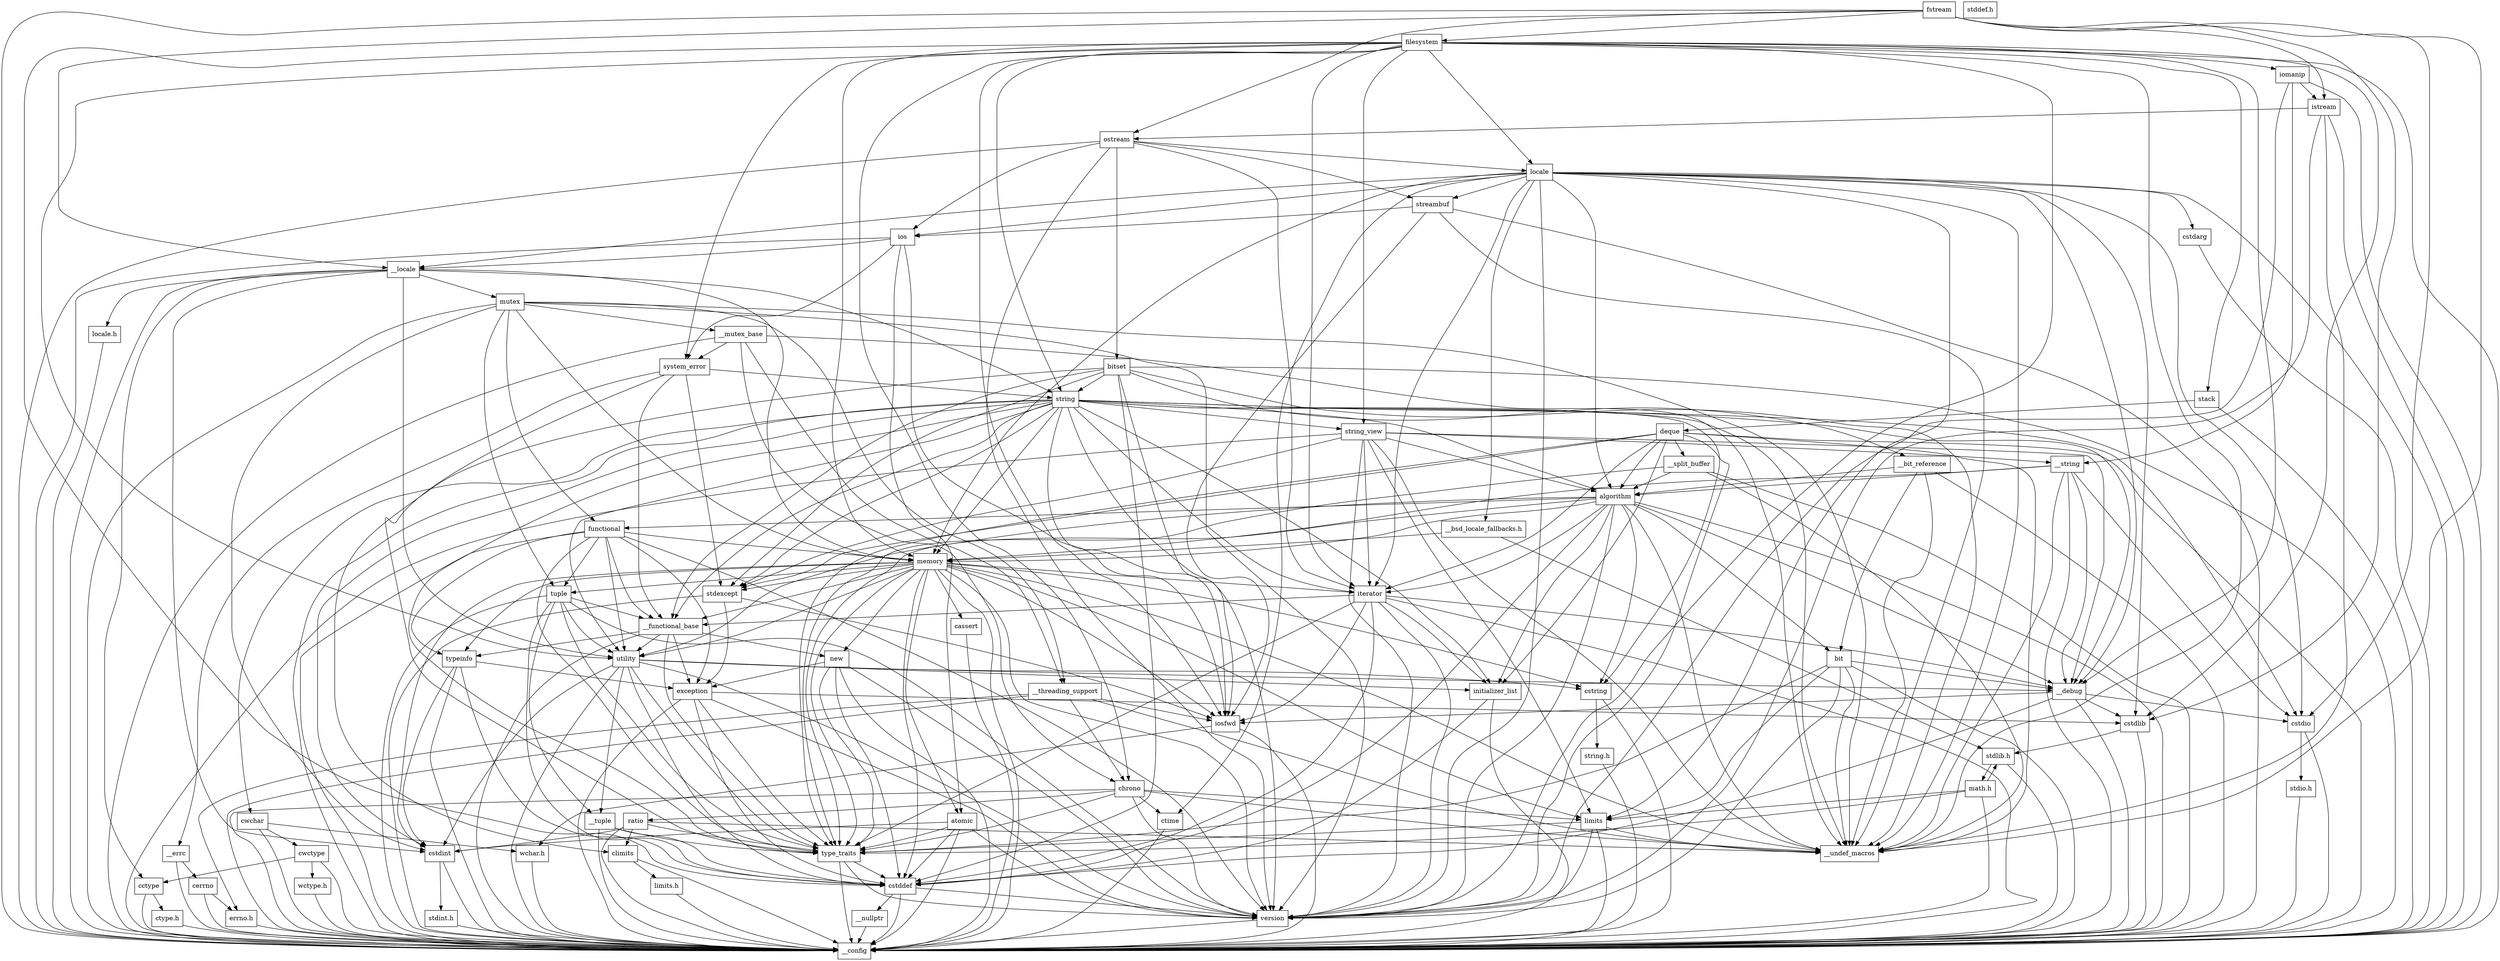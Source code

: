 digraph "dependencies" {
  header_1 [ shape="box", label="fstream"];
  header_2 [ shape="box", label="__config"];
  header_11 [ shape="box", label="ostream"];
  header_12 [ shape="box", label="ios"];
  header_13 [ shape="box", label="iosfwd"];
  header_14 [ shape="box", label="wchar.h"];
  header_19 [ shape="box", label="stddef.h"];
  header_30 [ shape="box", label="__locale"];
  header_31 [ shape="box", label="string"];
  header_32 [ shape="box", label="string_view"];
  header_33 [ shape="box", label="__string"];
  header_34 [ shape="box", label="algorithm"];
  header_35 [ shape="box", label="initializer_list"];
  header_36 [ shape="box", label="cstddef"];
  header_37 [ shape="box", label="version"];
  header_39 [ shape="box", label="__nullptr"];
  header_40 [ shape="box", label="type_traits"];
  header_41 [ shape="box", label="cstring"];
  header_42 [ shape="box", label="string.h"];
  header_45 [ shape="box", label="utility"];
  header_46 [ shape="box", label="__tuple"];
  header_47 [ shape="box", label="cstdint"];
  header_48 [ shape="box", label="stdint.h"];
  header_55 [ shape="box", label="__debug"];
  header_56 [ shape="box", label="cstdlib"];
  header_57 [ shape="box", label="stdlib.h"];
  header_82 [ shape="box", label="math.h"];
  header_94 [ shape="box", label="limits"];
  header_95 [ shape="box", label="__undef_macros"];
  header_96 [ shape="box", label="cstdio"];
  header_97 [ shape="box", label="stdio.h"];
  header_106 [ shape="box", label="memory"];
  header_107 [ shape="box", label="typeinfo"];
  header_108 [ shape="box", label="exception"];
  header_109 [ shape="box", label="new"];
  header_110 [ shape="box", label="iterator"];
  header_111 [ shape="box", label="__functional_base"];
  header_112 [ shape="box", label="tuple"];
  header_113 [ shape="box", label="stdexcept"];
  header_114 [ shape="box", label="cassert"];
  header_116 [ shape="box", label="atomic"];
  header_117 [ shape="box", label="functional"];
  header_118 [ shape="box", label="bit"];
  header_119 [ shape="box", label="cwchar"];
  header_120 [ shape="box", label="cwctype"];
  header_121 [ shape="box", label="cctype"];
  header_122 [ shape="box", label="ctype.h"];
  header_124 [ shape="box", label="wctype.h"];
  header_127 [ shape="box", label="mutex"];
  header_128 [ shape="box", label="__mutex_base"];
  header_129 [ shape="box", label="chrono"];
  header_130 [ shape="box", label="ctime"];
  header_136 [ shape="box", label="ratio"];
  header_137 [ shape="box", label="climits"];
  header_138 [ shape="box", label="limits.h"];
  header_147 [ shape="box", label="system_error"];
  header_148 [ shape="box", label="__errc"];
  header_149 [ shape="box", label="cerrno"];
  header_150 [ shape="box", label="errno.h"];
  header_158 [ shape="box", label="__threading_support"];
  header_164 [ shape="box", label="locale.h"];
  header_167 [ shape="box", label="streambuf"];
  header_168 [ shape="box", label="locale"];
  header_169 [ shape="box", label="cstdarg"];
  header_171 [ shape="box", label="__bsd_locale_fallbacks.h"];
  header_172 [ shape="box", label="bitset"];
  header_173 [ shape="box", label="__bit_reference"];
  header_174 [ shape="box", label="istream"];
  header_175 [ shape="box", label="filesystem"];
  header_176 [ shape="box", label="stack"];
  header_177 [ shape="box", label="deque"];
  header_178 [ shape="box", label="__split_buffer"];
  header_179 [ shape="box", label="iomanip"];
  header_117 -> header_2;
  header_117 -> header_40;
  header_117 -> header_107;
  header_117 -> header_108;
  header_117 -> header_106;
  header_117 -> header_112;
  header_117 -> header_45;
  header_117 -> header_37;
  header_117 -> header_111;
  header_14 -> header_2;
  header_158 -> header_2;
  header_158 -> header_129;
  header_158 -> header_13;
  header_158 -> header_150;
  header_158 -> header_95;
  header_12 -> header_2;
  header_12 -> header_13;
  header_12 -> header_30;
  header_12 -> header_147;
  header_12 -> header_116;
  header_47 -> header_2;
  header_47 -> header_48;
  header_1 -> header_2;
  header_1 -> header_11;
  header_1 -> header_174;
  header_1 -> header_30;
  header_1 -> header_96;
  header_1 -> header_56;
  header_1 -> header_175;
  header_1 -> header_95;
  header_48 -> header_2;
  header_40 -> header_2;
  header_40 -> header_36;
  header_40 -> header_37;
  header_137 -> header_2;
  header_137 -> header_138;
  header_110 -> header_2;
  header_110 -> header_13;
  header_110 -> header_111;
  header_110 -> header_40;
  header_110 -> header_36;
  header_110 -> header_35;
  header_110 -> header_37;
  header_110 -> header_55;
  header_169 -> header_2;
  header_179 -> header_2;
  header_179 -> header_33;
  header_179 -> header_174;
  header_179 -> header_37;
  header_138 -> header_2;
  header_171 -> header_57;
  header_171 -> header_106;
  header_109 -> header_2;
  header_109 -> header_108;
  header_109 -> header_40;
  header_109 -> header_36;
  header_109 -> header_37;
  header_112 -> header_2;
  header_112 -> header_46;
  header_112 -> header_36;
  header_112 -> header_40;
  header_112 -> header_111;
  header_112 -> header_45;
  header_112 -> header_37;
  header_13 -> header_2;
  header_13 -> header_14;
  header_122 -> header_2;
  header_37 -> header_2;
  header_177 -> header_2;
  header_177 -> header_178;
  header_177 -> header_40;
  header_177 -> header_35;
  header_177 -> header_110;
  header_177 -> header_34;
  header_177 -> header_113;
  header_177 -> header_37;
  header_177 -> header_95;
  header_41 -> header_2;
  header_41 -> header_42;
  header_33 -> header_2;
  header_33 -> header_34;
  header_33 -> header_96;
  header_33 -> header_106;
  header_33 -> header_55;
  header_33 -> header_95;
  header_116 -> header_2;
  header_116 -> header_36;
  header_116 -> header_47;
  header_116 -> header_40;
  header_116 -> header_37;
  header_108 -> header_2;
  header_108 -> header_36;
  header_108 -> header_56;
  header_108 -> header_40;
  header_108 -> header_37;
  header_82 -> header_2;
  header_82 -> header_57;
  header_82 -> header_40;
  header_82 -> header_94;
  header_55 -> header_2;
  header_55 -> header_13;
  header_55 -> header_56;
  header_55 -> header_96;
  header_55 -> header_36;
  header_129 -> header_2;
  header_129 -> header_130;
  header_129 -> header_40;
  header_129 -> header_136;
  header_129 -> header_94;
  header_129 -> header_37;
  header_129 -> header_95;
  header_106 -> header_2;
  header_106 -> header_40;
  header_106 -> header_107;
  header_106 -> header_36;
  header_106 -> header_47;
  header_106 -> header_109;
  header_106 -> header_45;
  header_106 -> header_94;
  header_106 -> header_110;
  header_106 -> header_111;
  header_106 -> header_13;
  header_106 -> header_112;
  header_106 -> header_113;
  header_106 -> header_41;
  header_106 -> header_114;
  header_106 -> header_116;
  header_106 -> header_37;
  header_106 -> header_95;
  header_107 -> header_2;
  header_107 -> header_108;
  header_107 -> header_36;
  header_107 -> header_47;
  header_128 -> header_2;
  header_128 -> header_129;
  header_128 -> header_147;
  header_128 -> header_158;
  header_128 -> header_95;
  header_114 -> header_2;
  header_164 -> header_2;
  header_111 -> header_2;
  header_111 -> header_40;
  header_111 -> header_107;
  header_111 -> header_108;
  header_111 -> header_109;
  header_111 -> header_45;
  header_56 -> header_2;
  header_56 -> header_57;
  header_130 -> header_2;
  header_174 -> header_2;
  header_174 -> header_37;
  header_174 -> header_11;
  header_174 -> header_95;
  header_172 -> header_2;
  header_172 -> header_173;
  header_172 -> header_36;
  header_172 -> header_137;
  header_172 -> header_31;
  header_172 -> header_113;
  header_172 -> header_13;
  header_172 -> header_111;
  header_172 -> header_95;
  header_57 -> header_2;
  header_57 -> header_82;
  header_149 -> header_2;
  header_149 -> header_150;
  header_34 -> header_2;
  header_34 -> header_35;
  header_34 -> header_40;
  header_34 -> header_41;
  header_34 -> header_45;
  header_34 -> header_106;
  header_34 -> header_117;
  header_34 -> header_110;
  header_34 -> header_36;
  header_34 -> header_118;
  header_34 -> header_37;
  header_34 -> header_55;
  header_34 -> header_95;
  header_148 -> header_2;
  header_148 -> header_149;
  header_39 -> header_2;
  header_35 -> header_2;
  header_35 -> header_36;
  header_45 -> header_2;
  header_45 -> header_46;
  header_45 -> header_40;
  header_45 -> header_35;
  header_45 -> header_36;
  header_45 -> header_41;
  header_45 -> header_47;
  header_45 -> header_37;
  header_45 -> header_55;
  header_127 -> header_2;
  header_127 -> header_128;
  header_127 -> header_47;
  header_127 -> header_117;
  header_127 -> header_106;
  header_127 -> header_112;
  header_127 -> header_37;
  header_127 -> header_158;
  header_127 -> header_95;
  header_120 -> header_2;
  header_120 -> header_121;
  header_120 -> header_124;
  header_32 -> header_2;
  header_32 -> header_33;
  header_32 -> header_34;
  header_32 -> header_110;
  header_32 -> header_94;
  header_32 -> header_113;
  header_32 -> header_37;
  header_32 -> header_55;
  header_32 -> header_95;
  header_36 -> header_2;
  header_36 -> header_37;
  header_36 -> header_39;
  header_173 -> header_2;
  header_173 -> header_118;
  header_173 -> header_34;
  header_173 -> header_95;
  header_42 -> header_2;
  header_168 -> header_2;
  header_168 -> header_30;
  header_168 -> header_55;
  header_168 -> header_34;
  header_168 -> header_106;
  header_168 -> header_12;
  header_168 -> header_167;
  header_168 -> header_110;
  header_168 -> header_94;
  header_168 -> header_37;
  header_168 -> header_169;
  header_168 -> header_56;
  header_168 -> header_130;
  header_168 -> header_96;
  header_168 -> header_171;
  header_168 -> header_95;
  header_147 -> header_148;
  header_147 -> header_40;
  header_147 -> header_113;
  header_147 -> header_111;
  header_147 -> header_31;
  header_175 -> header_2;
  header_175 -> header_36;
  header_175 -> header_56;
  header_175 -> header_129;
  header_175 -> header_110;
  header_175 -> header_13;
  header_175 -> header_168;
  header_175 -> header_106;
  header_175 -> header_176;
  header_175 -> header_31;
  header_175 -> header_147;
  header_175 -> header_45;
  header_175 -> header_179;
  header_175 -> header_32;
  header_175 -> header_37;
  header_175 -> header_55;
  header_175 -> header_95;
  header_118 -> header_2;
  header_118 -> header_94;
  header_118 -> header_40;
  header_118 -> header_37;
  header_118 -> header_55;
  header_118 -> header_95;
  header_46 -> header_2;
  header_46 -> header_36;
  header_46 -> header_40;
  header_119 -> header_2;
  header_119 -> header_120;
  header_119 -> header_14;
  header_176 -> header_2;
  header_176 -> header_177;
  header_113 -> header_2;
  header_113 -> header_108;
  header_113 -> header_13;
  header_121 -> header_2;
  header_121 -> header_122;
  header_30 -> header_2;
  header_30 -> header_31;
  header_30 -> header_106;
  header_30 -> header_45;
  header_30 -> header_127;
  header_30 -> header_47;
  header_30 -> header_121;
  header_30 -> header_164;
  header_167 -> header_2;
  header_167 -> header_13;
  header_167 -> header_12;
  header_167 -> header_95;
  header_124 -> header_2;
  header_31 -> header_2;
  header_31 -> header_32;
  header_31 -> header_13;
  header_31 -> header_41;
  header_31 -> header_96;
  header_31 -> header_119;
  header_31 -> header_34;
  header_31 -> header_110;
  header_31 -> header_45;
  header_31 -> header_106;
  header_31 -> header_113;
  header_31 -> header_40;
  header_31 -> header_35;
  header_31 -> header_111;
  header_31 -> header_37;
  header_31 -> header_47;
  header_31 -> header_55;
  header_31 -> header_95;
  header_11 -> header_2;
  header_11 -> header_12;
  header_11 -> header_167;
  header_11 -> header_168;
  header_11 -> header_110;
  header_11 -> header_172;
  header_11 -> header_37;
  header_94 -> header_2;
  header_94 -> header_40;
  header_94 -> header_95;
  header_94 -> header_37;
  header_136 -> header_2;
  header_136 -> header_47;
  header_136 -> header_137;
  header_136 -> header_40;
  header_136 -> header_95;
  header_150 -> header_2;
  header_97 -> header_2;
  header_178 -> header_2;
  header_178 -> header_40;
  header_178 -> header_34;
  header_178 -> header_95;
  header_96 -> header_2;
  header_96 -> header_97;
}